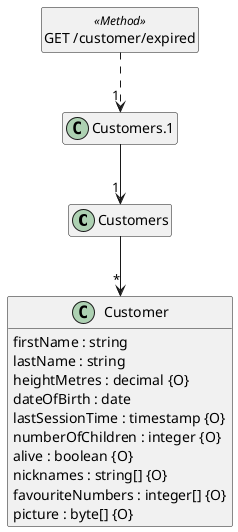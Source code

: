 @startuml
hide <<Method>> circle
hide empty methods
hide empty fields
set namespaceSeparator none

class "Customers" {
}

class "Customer" {
  firstName : string
  lastName : string
  heightMetres : decimal {O}
  dateOfBirth : date
  lastSessionTime : timestamp {O}
  numberOfChildren : integer {O}
  alive : boolean {O}
  nicknames : string[] {O}
  favouriteNumbers : integer[] {O}
  picture : byte[] {O}
}

class "Customers.1" {
}

class "GET /customer/expired" <<Method>> {
}

"Customers" --> "*" "Customer"

"Customers.1" --> "1" "Customers"

"GET /customer/expired" ..> "1" "Customers.1"

@enduml